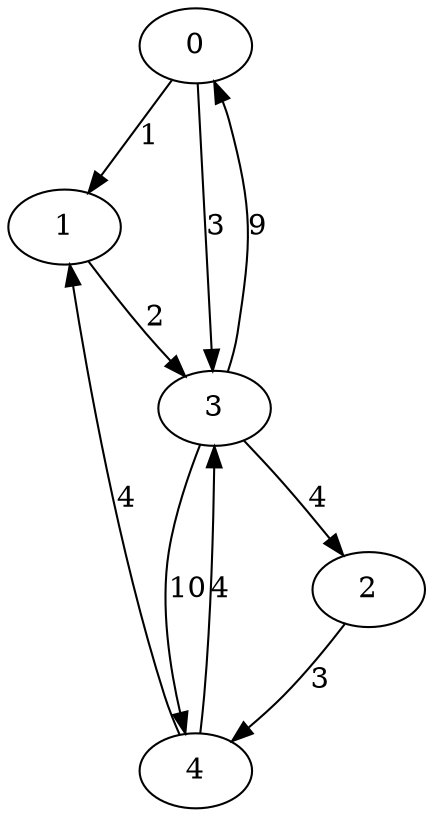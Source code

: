 digraph LAB_08 {
0 -> 1 [label="1"];
0 -> 3 [label="3"];
1 -> 3 [label="2"];
2 -> 4 [label="3"];
3 -> 0 [label="9"];
3 -> 2 [label="4"];
3 -> 4 [label="10"];
4 -> 1 [label="4"];
4 -> 3 [label="4"];
}

